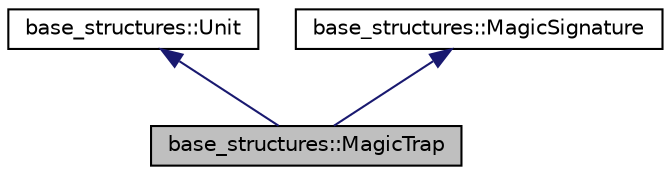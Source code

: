 digraph "base_structures::MagicTrap"
{
  edge [fontname="Helvetica",fontsize="10",labelfontname="Helvetica",labelfontsize="10"];
  node [fontname="Helvetica",fontsize="10",shape=record];
  Node0 [label="base_structures::MagicTrap",height=0.2,width=0.4,color="black", fillcolor="grey75", style="filled", fontcolor="black"];
  Node1 -> Node0 [dir="back",color="midnightblue",fontsize="10",style="solid",fontname="Helvetica"];
  Node1 [label="base_structures::Unit",height=0.2,width=0.4,color="black", fillcolor="white", style="filled",URL="$classbase__structures_1_1Unit.html",tooltip="Abstarct unit class. "];
  Node2 -> Node0 [dir="back",color="midnightblue",fontsize="10",style="solid",fontname="Helvetica"];
  Node2 [label="base_structures::MagicSignature",height=0.2,width=0.4,color="black", fillcolor="white", style="filled",URL="$classbase__structures_1_1MagicSignature.html",tooltip="Abstract class for magic units. "];
}
